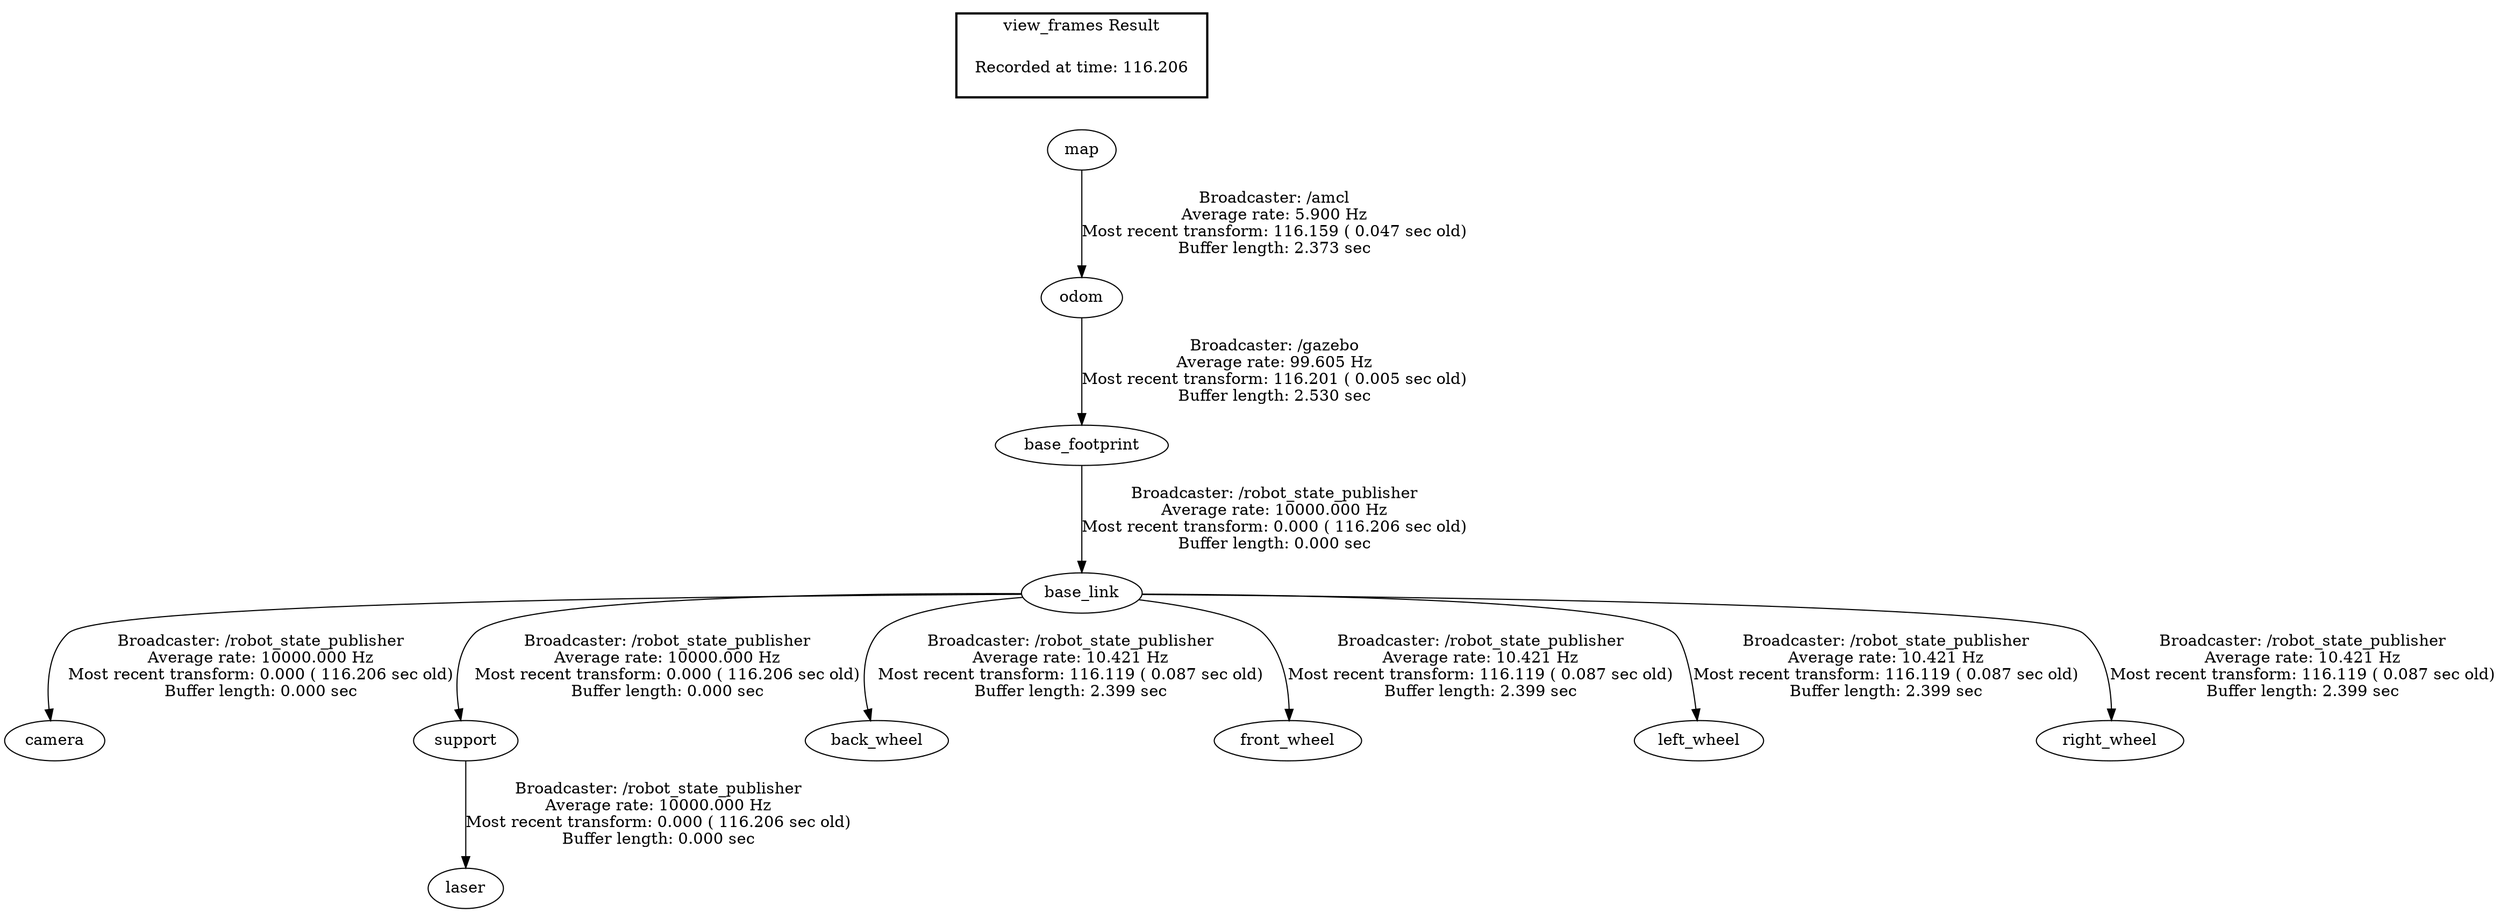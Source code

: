 digraph G {
"odom" -> "base_footprint"[label="Broadcaster: /gazebo\nAverage rate: 99.605 Hz\nMost recent transform: 116.201 ( 0.005 sec old)\nBuffer length: 2.530 sec\n"];
"map" -> "odom"[label="Broadcaster: /amcl\nAverage rate: 5.900 Hz\nMost recent transform: 116.159 ( 0.047 sec old)\nBuffer length: 2.373 sec\n"];
"base_footprint" -> "base_link"[label="Broadcaster: /robot_state_publisher\nAverage rate: 10000.000 Hz\nMost recent transform: 0.000 ( 116.206 sec old)\nBuffer length: 0.000 sec\n"];
"base_link" -> "camera"[label="Broadcaster: /robot_state_publisher\nAverage rate: 10000.000 Hz\nMost recent transform: 0.000 ( 116.206 sec old)\nBuffer length: 0.000 sec\n"];
"support" -> "laser"[label="Broadcaster: /robot_state_publisher\nAverage rate: 10000.000 Hz\nMost recent transform: 0.000 ( 116.206 sec old)\nBuffer length: 0.000 sec\n"];
"base_link" -> "support"[label="Broadcaster: /robot_state_publisher\nAverage rate: 10000.000 Hz\nMost recent transform: 0.000 ( 116.206 sec old)\nBuffer length: 0.000 sec\n"];
"base_link" -> "back_wheel"[label="Broadcaster: /robot_state_publisher\nAverage rate: 10.421 Hz\nMost recent transform: 116.119 ( 0.087 sec old)\nBuffer length: 2.399 sec\n"];
"base_link" -> "front_wheel"[label="Broadcaster: /robot_state_publisher\nAverage rate: 10.421 Hz\nMost recent transform: 116.119 ( 0.087 sec old)\nBuffer length: 2.399 sec\n"];
"base_link" -> "left_wheel"[label="Broadcaster: /robot_state_publisher\nAverage rate: 10.421 Hz\nMost recent transform: 116.119 ( 0.087 sec old)\nBuffer length: 2.399 sec\n"];
"base_link" -> "right_wheel"[label="Broadcaster: /robot_state_publisher\nAverage rate: 10.421 Hz\nMost recent transform: 116.119 ( 0.087 sec old)\nBuffer length: 2.399 sec\n"];
edge [style=invis];
 subgraph cluster_legend { style=bold; color=black; label ="view_frames Result";
"Recorded at time: 116.206"[ shape=plaintext ] ;
 }->"map";
}